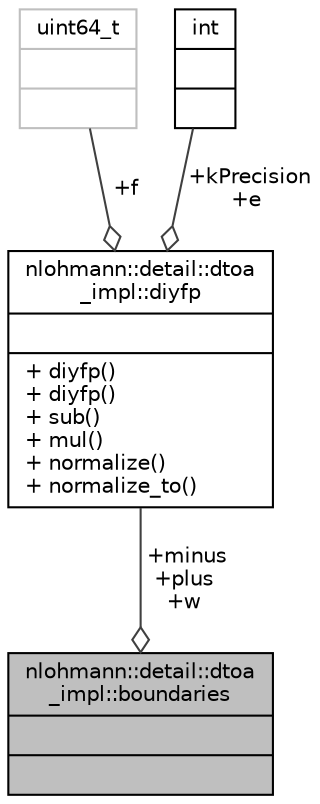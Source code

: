 digraph "nlohmann::detail::dtoa_impl::boundaries"
{
 // INTERACTIVE_SVG=YES
  bgcolor="transparent";
  edge [fontname="Helvetica",fontsize="10",labelfontname="Helvetica",labelfontsize="10"];
  node [fontname="Helvetica",fontsize="10",shape=record];
  Node1 [label="{nlohmann::detail::dtoa\l_impl::boundaries\n||}",height=0.2,width=0.4,color="black", fillcolor="grey75", style="filled" fontcolor="black"];
  Node2 -> Node1 [color="grey25",fontsize="10",style="solid",label=" +minus\n+plus\n+w" ,arrowhead="odiamond",fontname="Helvetica"];
  Node2 [label="{nlohmann::detail::dtoa\l_impl::diyfp\n||+ diyfp()\l+ diyfp()\l+ sub()\l+ mul()\l+ normalize()\l+ normalize_to()\l}",height=0.2,width=0.4,color="black",URL="$d4/d54/structnlohmann_1_1detail_1_1dtoa__impl_1_1diyfp.html"];
  Node3 -> Node2 [color="grey25",fontsize="10",style="solid",label=" +f" ,arrowhead="odiamond",fontname="Helvetica"];
  Node3 [label="{uint64_t\n||}",height=0.2,width=0.4,color="grey75"];
  Node4 -> Node2 [color="grey25",fontsize="10",style="solid",label=" +kPrecision\n+e" ,arrowhead="odiamond",fontname="Helvetica"];
  Node4 [label="{int\n||}",height=0.2,width=0.4,color="black",URL="$d1/da0/classint.html"];
}
